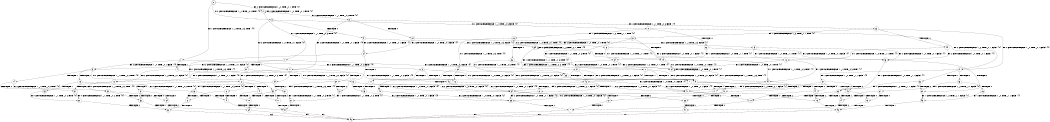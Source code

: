 digraph BCG {
size = "7, 10.5";
center = TRUE;
node [shape = circle];
0 [peripheries = 2];
0 -> 1 [label = "EX !1 !ATOMIC_EXCH_BRANCH (1, +1, TRUE, +0, 3, TRUE) !{0}"];
0 -> 2 [label = "EX !2 !ATOMIC_EXCH_BRANCH (1, +0, TRUE, +0, 1, TRUE) !{0}"];
0 -> 3 [label = "EX !0 !ATOMIC_EXCH_BRANCH (1, +1, TRUE, +0, 2, TRUE) !{0}"];
1 -> 4 [label = "TERMINATE !1"];
1 -> 5 [label = "EX !2 !ATOMIC_EXCH_BRANCH (1, +0, TRUE, +0, 1, FALSE) !{0}"];
1 -> 6 [label = "EX !0 !ATOMIC_EXCH_BRANCH (1, +1, TRUE, +0, 2, FALSE) !{0}"];
2 -> 7 [label = "EX !1 !ATOMIC_EXCH_BRANCH (1, +1, TRUE, +0, 3, TRUE) !{0}"];
2 -> 8 [label = "EX !0 !ATOMIC_EXCH_BRANCH (1, +1, TRUE, +0, 2, TRUE) !{0}"];
2 -> 2 [label = "EX !2 !ATOMIC_EXCH_BRANCH (1, +0, TRUE, +0, 1, TRUE) !{0}"];
3 -> 9 [label = "TERMINATE !0"];
3 -> 10 [label = "EX !1 !ATOMIC_EXCH_BRANCH (1, +1, TRUE, +0, 3, FALSE) !{0}"];
3 -> 11 [label = "EX !2 !ATOMIC_EXCH_BRANCH (1, +0, TRUE, +0, 1, FALSE) !{0}"];
4 -> 12 [label = "EX !2 !ATOMIC_EXCH_BRANCH (1, +0, TRUE, +0, 1, FALSE) !{0}"];
4 -> 13 [label = "EX !0 !ATOMIC_EXCH_BRANCH (1, +1, TRUE, +0, 2, FALSE) !{0}"];
5 -> 14 [label = "TERMINATE !1"];
5 -> 15 [label = "TERMINATE !2"];
5 -> 16 [label = "EX !0 !ATOMIC_EXCH_BRANCH (1, +1, TRUE, +0, 2, TRUE) !{0}"];
6 -> 17 [label = "TERMINATE !1"];
6 -> 18 [label = "TERMINATE !0"];
6 -> 19 [label = "EX !2 !ATOMIC_EXCH_BRANCH (1, +0, TRUE, +0, 1, FALSE) !{0}"];
7 -> 20 [label = "TERMINATE !1"];
7 -> 21 [label = "EX !0 !ATOMIC_EXCH_BRANCH (1, +1, TRUE, +0, 2, FALSE) !{0}"];
7 -> 5 [label = "EX !2 !ATOMIC_EXCH_BRANCH (1, +0, TRUE, +0, 1, FALSE) !{0}"];
8 -> 22 [label = "TERMINATE !0"];
8 -> 23 [label = "EX !1 !ATOMIC_EXCH_BRANCH (1, +1, TRUE, +0, 3, FALSE) !{0}"];
8 -> 11 [label = "EX !2 !ATOMIC_EXCH_BRANCH (1, +0, TRUE, +0, 1, FALSE) !{0}"];
9 -> 24 [label = "EX !2 !ATOMIC_EXCH_BRANCH (1, +0, TRUE, +0, 1, FALSE) !{1}"];
9 -> 25 [label = "EX !1 !ATOMIC_EXCH_BRANCH (1, +1, TRUE, +0, 3, FALSE) !{1}"];
10 -> 26 [label = "TERMINATE !0"];
10 -> 27 [label = "EX !2 !ATOMIC_EXCH_BRANCH (1, +0, TRUE, +0, 1, FALSE) !{0}"];
10 -> 28 [label = "EX !1 !ATOMIC_EXCH_BRANCH (1, +0, TRUE, +1, 1, TRUE) !{0}"];
11 -> 29 [label = "TERMINATE !2"];
11 -> 30 [label = "TERMINATE !0"];
11 -> 16 [label = "EX !1 !ATOMIC_EXCH_BRANCH (1, +1, TRUE, +0, 3, TRUE) !{0}"];
12 -> 31 [label = "TERMINATE !2"];
12 -> 32 [label = "EX !0 !ATOMIC_EXCH_BRANCH (1, +1, TRUE, +0, 2, TRUE) !{0}"];
13 -> 33 [label = "TERMINATE !0"];
13 -> 34 [label = "EX !2 !ATOMIC_EXCH_BRANCH (1, +0, TRUE, +0, 1, FALSE) !{0}"];
14 -> 31 [label = "TERMINATE !2"];
14 -> 32 [label = "EX !0 !ATOMIC_EXCH_BRANCH (1, +1, TRUE, +0, 2, TRUE) !{0}"];
15 -> 35 [label = "TERMINATE !1"];
15 -> 36 [label = "EX !0 !ATOMIC_EXCH_BRANCH (1, +1, TRUE, +0, 2, TRUE) !{0}"];
16 -> 37 [label = "TERMINATE !1"];
16 -> 38 [label = "TERMINATE !2"];
16 -> 39 [label = "TERMINATE !0"];
17 -> 33 [label = "TERMINATE !0"];
17 -> 34 [label = "EX !2 !ATOMIC_EXCH_BRANCH (1, +0, TRUE, +0, 1, FALSE) !{0}"];
18 -> 40 [label = "TERMINATE !1"];
18 -> 41 [label = "EX !2 !ATOMIC_EXCH_BRANCH (1, +0, TRUE, +0, 1, FALSE) !{1}"];
19 -> 42 [label = "TERMINATE !1"];
19 -> 43 [label = "TERMINATE !2"];
19 -> 44 [label = "TERMINATE !0"];
20 -> 45 [label = "EX !0 !ATOMIC_EXCH_BRANCH (1, +1, TRUE, +0, 2, FALSE) !{0}"];
20 -> 12 [label = "EX !2 !ATOMIC_EXCH_BRANCH (1, +0, TRUE, +0, 1, FALSE) !{0}"];
21 -> 46 [label = "TERMINATE !1"];
21 -> 47 [label = "TERMINATE !0"];
21 -> 19 [label = "EX !2 !ATOMIC_EXCH_BRANCH (1, +0, TRUE, +0, 1, FALSE) !{0}"];
22 -> 48 [label = "EX !1 !ATOMIC_EXCH_BRANCH (1, +1, TRUE, +0, 3, FALSE) !{1}"];
22 -> 24 [label = "EX !2 !ATOMIC_EXCH_BRANCH (1, +0, TRUE, +0, 1, FALSE) !{1}"];
23 -> 49 [label = "TERMINATE !0"];
23 -> 27 [label = "EX !2 !ATOMIC_EXCH_BRANCH (1, +0, TRUE, +0, 1, FALSE) !{0}"];
23 -> 50 [label = "EX !1 !ATOMIC_EXCH_BRANCH (1, +0, TRUE, +1, 1, TRUE) !{0}"];
24 -> 51 [label = "TERMINATE !2"];
24 -> 52 [label = "EX !1 !ATOMIC_EXCH_BRANCH (1, +1, TRUE, +0, 3, TRUE) !{1}"];
25 -> 53 [label = "EX !2 !ATOMIC_EXCH_BRANCH (1, +0, TRUE, +0, 1, FALSE) !{1}"];
25 -> 54 [label = "EX !1 !ATOMIC_EXCH_BRANCH (1, +0, TRUE, +1, 1, TRUE) !{1}"];
26 -> 53 [label = "EX !2 !ATOMIC_EXCH_BRANCH (1, +0, TRUE, +0, 1, FALSE) !{1}"];
26 -> 54 [label = "EX !1 !ATOMIC_EXCH_BRANCH (1, +0, TRUE, +1, 1, TRUE) !{1}"];
27 -> 55 [label = "TERMINATE !2"];
27 -> 56 [label = "TERMINATE !0"];
27 -> 57 [label = "EX !1 !ATOMIC_EXCH_BRANCH (1, +0, TRUE, +1, 1, FALSE) !{0}"];
28 -> 58 [label = "TERMINATE !0"];
28 -> 59 [label = "EX !2 !ATOMIC_EXCH_BRANCH (1, +0, TRUE, +0, 1, TRUE) !{0}"];
28 -> 60 [label = "EX !1 !ATOMIC_EXCH_BRANCH (1, +1, TRUE, +0, 3, TRUE) !{0}"];
29 -> 61 [label = "TERMINATE !0"];
29 -> 36 [label = "EX !1 !ATOMIC_EXCH_BRANCH (1, +1, TRUE, +0, 3, TRUE) !{0}"];
30 -> 51 [label = "TERMINATE !2"];
30 -> 52 [label = "EX !1 !ATOMIC_EXCH_BRANCH (1, +1, TRUE, +0, 3, TRUE) !{1}"];
31 -> 62 [label = "EX !0 !ATOMIC_EXCH_BRANCH (1, +1, TRUE, +0, 2, TRUE) !{0}"];
32 -> 63 [label = "TERMINATE !2"];
32 -> 64 [label = "TERMINATE !0"];
33 -> 65 [label = "EX !2 !ATOMIC_EXCH_BRANCH (1, +0, TRUE, +0, 1, FALSE) !{2}"];
34 -> 66 [label = "TERMINATE !2"];
34 -> 67 [label = "TERMINATE !0"];
35 -> 62 [label = "EX !0 !ATOMIC_EXCH_BRANCH (1, +1, TRUE, +0, 2, TRUE) !{0}"];
36 -> 68 [label = "TERMINATE !1"];
36 -> 69 [label = "TERMINATE !0"];
37 -> 63 [label = "TERMINATE !2"];
37 -> 64 [label = "TERMINATE !0"];
38 -> 68 [label = "TERMINATE !1"];
38 -> 69 [label = "TERMINATE !0"];
39 -> 70 [label = "TERMINATE !1"];
39 -> 71 [label = "TERMINATE !2"];
40 -> 65 [label = "EX !2 !ATOMIC_EXCH_BRANCH (1, +0, TRUE, +0, 1, FALSE) !{2}"];
41 -> 72 [label = "TERMINATE !1"];
41 -> 73 [label = "TERMINATE !2"];
42 -> 66 [label = "TERMINATE !2"];
42 -> 67 [label = "TERMINATE !0"];
43 -> 74 [label = "TERMINATE !1"];
43 -> 75 [label = "TERMINATE !0"];
44 -> 72 [label = "TERMINATE !1"];
44 -> 73 [label = "TERMINATE !2"];
45 -> 76 [label = "TERMINATE !0"];
45 -> 34 [label = "EX !2 !ATOMIC_EXCH_BRANCH (1, +0, TRUE, +0, 1, FALSE) !{0}"];
46 -> 76 [label = "TERMINATE !0"];
46 -> 34 [label = "EX !2 !ATOMIC_EXCH_BRANCH (1, +0, TRUE, +0, 1, FALSE) !{0}"];
47 -> 77 [label = "TERMINATE !1"];
47 -> 41 [label = "EX !2 !ATOMIC_EXCH_BRANCH (1, +0, TRUE, +0, 1, FALSE) !{1}"];
48 -> 53 [label = "EX !2 !ATOMIC_EXCH_BRANCH (1, +0, TRUE, +0, 1, FALSE) !{1}"];
48 -> 78 [label = "EX !1 !ATOMIC_EXCH_BRANCH (1, +0, TRUE, +1, 1, TRUE) !{1}"];
49 -> 53 [label = "EX !2 !ATOMIC_EXCH_BRANCH (1, +0, TRUE, +0, 1, FALSE) !{1}"];
49 -> 78 [label = "EX !1 !ATOMIC_EXCH_BRANCH (1, +0, TRUE, +1, 1, TRUE) !{1}"];
50 -> 79 [label = "TERMINATE !0"];
50 -> 59 [label = "EX !2 !ATOMIC_EXCH_BRANCH (1, +0, TRUE, +0, 1, TRUE) !{0}"];
50 -> 80 [label = "EX !1 !ATOMIC_EXCH_BRANCH (1, +1, TRUE, +0, 3, TRUE) !{0}"];
51 -> 81 [label = "EX !1 !ATOMIC_EXCH_BRANCH (1, +1, TRUE, +0, 3, TRUE) !{1}"];
52 -> 70 [label = "TERMINATE !1"];
52 -> 71 [label = "TERMINATE !2"];
53 -> 82 [label = "TERMINATE !2"];
53 -> 83 [label = "EX !1 !ATOMIC_EXCH_BRANCH (1, +0, TRUE, +1, 1, FALSE) !{1}"];
54 -> 84 [label = "EX !2 !ATOMIC_EXCH_BRANCH (1, +0, TRUE, +0, 1, TRUE) !{1}"];
54 -> 85 [label = "EX !1 !ATOMIC_EXCH_BRANCH (1, +1, TRUE, +0, 3, TRUE) !{1}"];
55 -> 86 [label = "TERMINATE !0"];
55 -> 87 [label = "EX !1 !ATOMIC_EXCH_BRANCH (1, +0, TRUE, +1, 1, FALSE) !{0}"];
56 -> 82 [label = "TERMINATE !2"];
56 -> 83 [label = "EX !1 !ATOMIC_EXCH_BRANCH (1, +0, TRUE, +1, 1, FALSE) !{1}"];
57 -> 42 [label = "TERMINATE !1"];
57 -> 43 [label = "TERMINATE !2"];
57 -> 44 [label = "TERMINATE !0"];
58 -> 84 [label = "EX !2 !ATOMIC_EXCH_BRANCH (1, +0, TRUE, +0, 1, TRUE) !{1}"];
58 -> 85 [label = "EX !1 !ATOMIC_EXCH_BRANCH (1, +1, TRUE, +0, 3, TRUE) !{1}"];
59 -> 79 [label = "TERMINATE !0"];
59 -> 59 [label = "EX !2 !ATOMIC_EXCH_BRANCH (1, +0, TRUE, +0, 1, TRUE) !{0}"];
59 -> 80 [label = "EX !1 !ATOMIC_EXCH_BRANCH (1, +1, TRUE, +0, 3, TRUE) !{0}"];
60 -> 17 [label = "TERMINATE !1"];
60 -> 18 [label = "TERMINATE !0"];
60 -> 19 [label = "EX !2 !ATOMIC_EXCH_BRANCH (1, +0, TRUE, +0, 1, FALSE) !{0}"];
61 -> 81 [label = "EX !1 !ATOMIC_EXCH_BRANCH (1, +1, TRUE, +0, 3, TRUE) !{1}"];
62 -> 88 [label = "TERMINATE !0"];
63 -> 88 [label = "TERMINATE !0"];
64 -> 89 [label = "TERMINATE !2"];
65 -> 90 [label = "TERMINATE !2"];
66 -> 91 [label = "TERMINATE !0"];
67 -> 90 [label = "TERMINATE !2"];
68 -> 88 [label = "TERMINATE !0"];
69 -> 92 [label = "TERMINATE !1"];
70 -> 89 [label = "TERMINATE !2"];
71 -> 92 [label = "TERMINATE !1"];
72 -> 90 [label = "TERMINATE !2"];
73 -> 93 [label = "TERMINATE !1"];
74 -> 91 [label = "TERMINATE !0"];
75 -> 93 [label = "TERMINATE !1"];
76 -> 65 [label = "EX !2 !ATOMIC_EXCH_BRANCH (1, +0, TRUE, +0, 1, FALSE) !{2}"];
77 -> 65 [label = "EX !2 !ATOMIC_EXCH_BRANCH (1, +0, TRUE, +0, 1, FALSE) !{2}"];
78 -> 84 [label = "EX !2 !ATOMIC_EXCH_BRANCH (1, +0, TRUE, +0, 1, TRUE) !{1}"];
78 -> 94 [label = "EX !1 !ATOMIC_EXCH_BRANCH (1, +1, TRUE, +0, 3, TRUE) !{1}"];
79 -> 84 [label = "EX !2 !ATOMIC_EXCH_BRANCH (1, +0, TRUE, +0, 1, TRUE) !{1}"];
79 -> 94 [label = "EX !1 !ATOMIC_EXCH_BRANCH (1, +1, TRUE, +0, 3, TRUE) !{1}"];
80 -> 46 [label = "TERMINATE !1"];
80 -> 47 [label = "TERMINATE !0"];
80 -> 19 [label = "EX !2 !ATOMIC_EXCH_BRANCH (1, +0, TRUE, +0, 1, FALSE) !{0}"];
81 -> 92 [label = "TERMINATE !1"];
82 -> 95 [label = "EX !1 !ATOMIC_EXCH_BRANCH (1, +0, TRUE, +1, 1, FALSE) !{1}"];
83 -> 72 [label = "TERMINATE !1"];
83 -> 73 [label = "TERMINATE !2"];
84 -> 84 [label = "EX !2 !ATOMIC_EXCH_BRANCH (1, +0, TRUE, +0, 1, TRUE) !{1}"];
84 -> 94 [label = "EX !1 !ATOMIC_EXCH_BRANCH (1, +1, TRUE, +0, 3, TRUE) !{1}"];
85 -> 40 [label = "TERMINATE !1"];
85 -> 41 [label = "EX !2 !ATOMIC_EXCH_BRANCH (1, +0, TRUE, +0, 1, FALSE) !{1}"];
86 -> 95 [label = "EX !1 !ATOMIC_EXCH_BRANCH (1, +0, TRUE, +1, 1, FALSE) !{1}"];
87 -> 74 [label = "TERMINATE !1"];
87 -> 75 [label = "TERMINATE !0"];
88 -> 96 [label = "exit"];
89 -> 96 [label = "exit"];
90 -> 96 [label = "exit"];
91 -> 96 [label = "exit"];
92 -> 96 [label = "exit"];
93 -> 96 [label = "exit"];
94 -> 77 [label = "TERMINATE !1"];
94 -> 41 [label = "EX !2 !ATOMIC_EXCH_BRANCH (1, +0, TRUE, +0, 1, FALSE) !{1}"];
95 -> 93 [label = "TERMINATE !1"];
}
